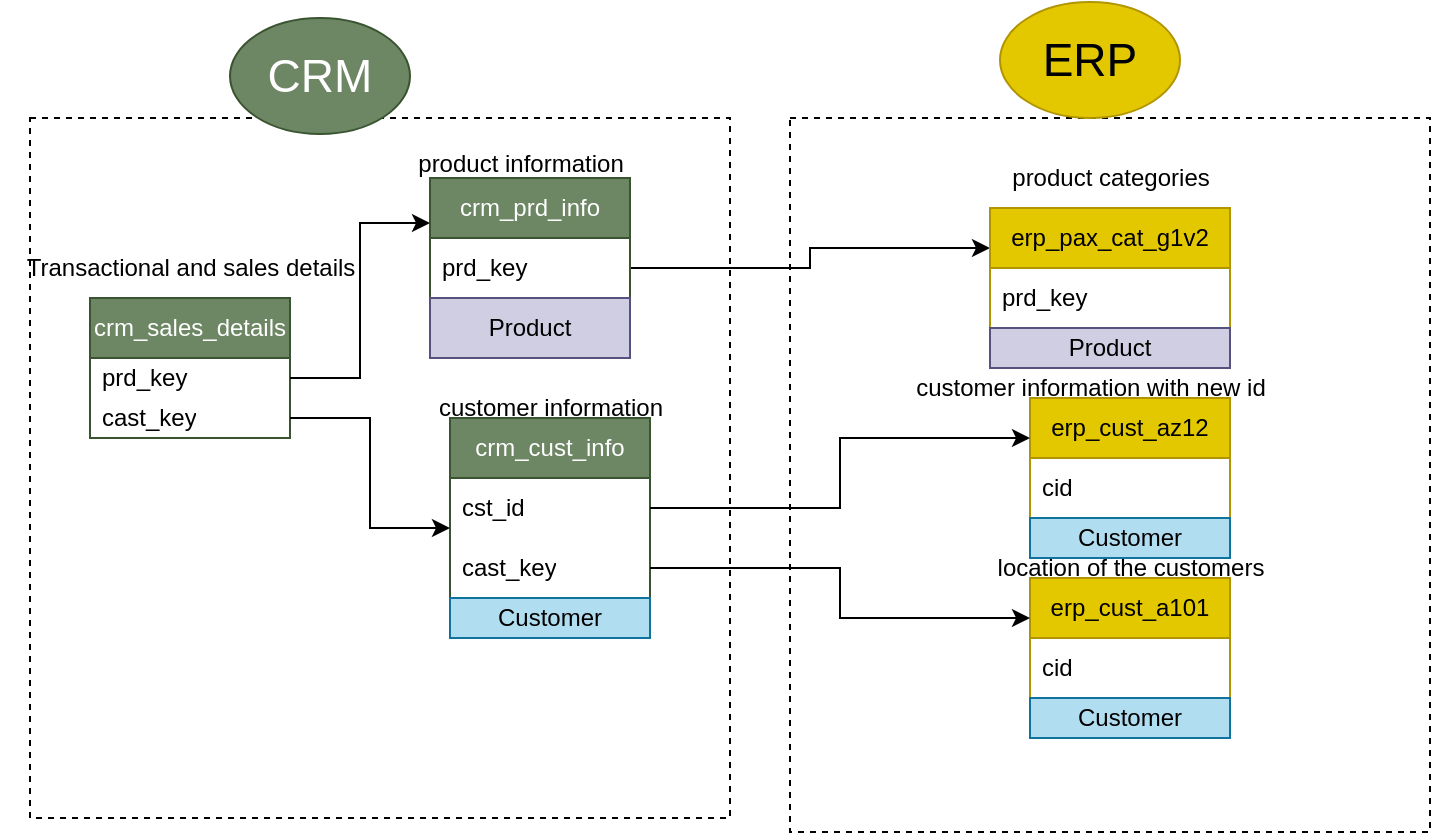 <mxfile version="27.0.5">
  <diagram name="Page-1" id="tbDwaLfAsDFxv02PIfy9">
    <mxGraphModel dx="786" dy="516" grid="1" gridSize="10" guides="1" tooltips="1" connect="1" arrows="1" fold="1" page="1" pageScale="1" pageWidth="827" pageHeight="1169" math="0" shadow="0">
      <root>
        <mxCell id="0" />
        <mxCell id="1" parent="0" />
        <mxCell id="u3hlW3w3LxPR9dRpYplt-1" value="crm_cust_info" style="swimlane;fontStyle=0;childLayout=stackLayout;horizontal=1;startSize=30;horizontalStack=0;resizeParent=1;resizeParentMax=0;resizeLast=0;collapsible=1;marginBottom=0;whiteSpace=wrap;html=1;fillColor=#6d8764;fontColor=#ffffff;strokeColor=#3A5431;" parent="1" vertex="1">
          <mxGeometry x="230" y="250" width="100" height="110" as="geometry" />
        </mxCell>
        <mxCell id="u3hlW3w3LxPR9dRpYplt-2" value="cst_id" style="text;strokeColor=none;fillColor=none;align=left;verticalAlign=middle;spacingLeft=4;spacingRight=4;overflow=hidden;points=[[0,0.5],[1,0.5]];portConstraint=eastwest;rotatable=0;whiteSpace=wrap;html=1;" parent="u3hlW3w3LxPR9dRpYplt-1" vertex="1">
          <mxGeometry y="30" width="100" height="30" as="geometry" />
        </mxCell>
        <mxCell id="u3hlW3w3LxPR9dRpYplt-22" value="cast_key" style="text;strokeColor=none;fillColor=none;align=left;verticalAlign=middle;spacingLeft=4;spacingRight=4;overflow=hidden;points=[[0,0.5],[1,0.5]];portConstraint=eastwest;rotatable=0;whiteSpace=wrap;html=1;" parent="u3hlW3w3LxPR9dRpYplt-1" vertex="1">
          <mxGeometry y="60" width="100" height="30" as="geometry" />
        </mxCell>
        <mxCell id="yD4RJdIuToJhyqVizePi-3" value="Customer" style="whiteSpace=wrap;html=1;fillColor=#b1ddf0;strokeColor=#10739e;fontColor=#000000;" vertex="1" parent="u3hlW3w3LxPR9dRpYplt-1">
          <mxGeometry y="90" width="100" height="20" as="geometry" />
        </mxCell>
        <mxCell id="u3hlW3w3LxPR9dRpYplt-5" value="customer information" style="text;html=1;align=center;verticalAlign=middle;resizable=0;points=[];autosize=1;strokeColor=none;fillColor=none;" parent="1" vertex="1">
          <mxGeometry x="210" y="230" width="140" height="30" as="geometry" />
        </mxCell>
        <mxCell id="u3hlW3w3LxPR9dRpYplt-32" style="edgeStyle=orthogonalEdgeStyle;rounded=0;orthogonalLoop=1;jettySize=auto;html=1;exitX=1;exitY=0.5;exitDx=0;exitDy=0;entryX=0;entryY=0.25;entryDx=0;entryDy=0;" parent="1" source="u3hlW3w3LxPR9dRpYplt-8" target="u3hlW3w3LxPR9dRpYplt-26" edge="1">
          <mxGeometry relative="1" as="geometry" />
        </mxCell>
        <mxCell id="u3hlW3w3LxPR9dRpYplt-8" value="crm_prd_info" style="swimlane;fontStyle=0;childLayout=stackLayout;horizontal=1;startSize=30;horizontalStack=0;resizeParent=1;resizeParentMax=0;resizeLast=0;collapsible=1;marginBottom=0;whiteSpace=wrap;html=1;fillColor=#6d8764;fontColor=#ffffff;strokeColor=#3A5431;" parent="1" vertex="1">
          <mxGeometry x="220" y="130" width="100" height="90" as="geometry" />
        </mxCell>
        <mxCell id="u3hlW3w3LxPR9dRpYplt-9" value="prd_key" style="text;strokeColor=none;fillColor=none;align=left;verticalAlign=middle;spacingLeft=4;spacingRight=4;overflow=hidden;points=[[0,0.5],[1,0.5]];portConstraint=eastwest;rotatable=0;whiteSpace=wrap;html=1;" parent="u3hlW3w3LxPR9dRpYplt-8" vertex="1">
          <mxGeometry y="30" width="100" height="30" as="geometry" />
        </mxCell>
        <mxCell id="yD4RJdIuToJhyqVizePi-2" value="Product" style="whiteSpace=wrap;html=1;fillColor=#d0cee2;strokeColor=#56517e;" vertex="1" parent="u3hlW3w3LxPR9dRpYplt-8">
          <mxGeometry y="60" width="100" height="30" as="geometry" />
        </mxCell>
        <mxCell id="u3hlW3w3LxPR9dRpYplt-10" value="product information" style="text;html=1;align=center;verticalAlign=middle;resizable=0;points=[];autosize=1;strokeColor=none;fillColor=none;" parent="1" vertex="1">
          <mxGeometry x="200" y="108" width="130" height="30" as="geometry" />
        </mxCell>
        <mxCell id="u3hlW3w3LxPR9dRpYplt-11" value="crm_sales_details" style="swimlane;fontStyle=0;childLayout=stackLayout;horizontal=1;startSize=30;horizontalStack=0;resizeParent=1;resizeParentMax=0;resizeLast=0;collapsible=1;marginBottom=0;whiteSpace=wrap;html=1;fillColor=#6d8764;fontColor=#ffffff;strokeColor=#3A5431;" parent="1" vertex="1">
          <mxGeometry x="50" y="190" width="100" height="70" as="geometry" />
        </mxCell>
        <mxCell id="u3hlW3w3LxPR9dRpYplt-12" value="prd_key" style="text;strokeColor=none;fillColor=none;align=left;verticalAlign=middle;spacingLeft=4;spacingRight=4;overflow=hidden;points=[[0,0.5],[1,0.5]];portConstraint=eastwest;rotatable=0;whiteSpace=wrap;html=1;" parent="u3hlW3w3LxPR9dRpYplt-11" vertex="1">
          <mxGeometry y="30" width="100" height="20" as="geometry" />
        </mxCell>
        <mxCell id="u3hlW3w3LxPR9dRpYplt-15" value="cast_key" style="text;strokeColor=none;fillColor=none;align=left;verticalAlign=middle;spacingLeft=4;spacingRight=4;overflow=hidden;points=[[0,0.5],[1,0.5]];portConstraint=eastwest;rotatable=0;whiteSpace=wrap;html=1;" parent="u3hlW3w3LxPR9dRpYplt-11" vertex="1">
          <mxGeometry y="50" width="100" height="20" as="geometry" />
        </mxCell>
        <mxCell id="u3hlW3w3LxPR9dRpYplt-16" value="Transactional and sales details" style="text;html=1;align=center;verticalAlign=middle;resizable=0;points=[];autosize=1;strokeColor=none;fillColor=none;" parent="1" vertex="1">
          <mxGeometry x="5" y="160" width="190" height="30" as="geometry" />
        </mxCell>
        <mxCell id="u3hlW3w3LxPR9dRpYplt-17" style="edgeStyle=orthogonalEdgeStyle;rounded=0;orthogonalLoop=1;jettySize=auto;html=1;exitX=1;exitY=0.5;exitDx=0;exitDy=0;entryX=0;entryY=0.25;entryDx=0;entryDy=0;" parent="1" source="u3hlW3w3LxPR9dRpYplt-12" target="u3hlW3w3LxPR9dRpYplt-8" edge="1">
          <mxGeometry relative="1" as="geometry" />
        </mxCell>
        <mxCell id="u3hlW3w3LxPR9dRpYplt-19" style="edgeStyle=orthogonalEdgeStyle;rounded=0;orthogonalLoop=1;jettySize=auto;html=1;exitX=1;exitY=0.5;exitDx=0;exitDy=0;" parent="1" source="u3hlW3w3LxPR9dRpYplt-15" target="u3hlW3w3LxPR9dRpYplt-1" edge="1">
          <mxGeometry relative="1" as="geometry" />
        </mxCell>
        <mxCell id="u3hlW3w3LxPR9dRpYplt-20" value="erp_cust_az12" style="swimlane;fontStyle=0;childLayout=stackLayout;horizontal=1;startSize=30;horizontalStack=0;resizeParent=1;resizeParentMax=0;resizeLast=0;collapsible=1;marginBottom=0;whiteSpace=wrap;html=1;fillColor=#e3c800;fontColor=#000000;strokeColor=#B09500;" parent="1" vertex="1">
          <mxGeometry x="520" y="240" width="100" height="80" as="geometry" />
        </mxCell>
        <mxCell id="u3hlW3w3LxPR9dRpYplt-21" value="cid" style="text;strokeColor=none;fillColor=none;align=left;verticalAlign=middle;spacingLeft=4;spacingRight=4;overflow=hidden;points=[[0,0.5],[1,0.5]];portConstraint=eastwest;rotatable=0;whiteSpace=wrap;html=1;" parent="u3hlW3w3LxPR9dRpYplt-20" vertex="1">
          <mxGeometry y="30" width="100" height="30" as="geometry" />
        </mxCell>
        <mxCell id="yD4RJdIuToJhyqVizePi-4" value="Customer" style="whiteSpace=wrap;html=1;fillColor=#b1ddf0;strokeColor=#10739e;fontColor=#000000;" vertex="1" parent="u3hlW3w3LxPR9dRpYplt-20">
          <mxGeometry y="60" width="100" height="20" as="geometry" />
        </mxCell>
        <mxCell id="u3hlW3w3LxPR9dRpYplt-23" value="customer information with new id" style="text;html=1;align=center;verticalAlign=middle;resizable=0;points=[];autosize=1;strokeColor=none;fillColor=none;" parent="1" vertex="1">
          <mxGeometry x="450" y="220" width="200" height="30" as="geometry" />
        </mxCell>
        <mxCell id="u3hlW3w3LxPR9dRpYplt-24" value="erp_cust_a101" style="swimlane;fontStyle=0;childLayout=stackLayout;horizontal=1;startSize=30;horizontalStack=0;resizeParent=1;resizeParentMax=0;resizeLast=0;collapsible=1;marginBottom=0;whiteSpace=wrap;html=1;fillColor=#e3c800;fontColor=#000000;strokeColor=#B09500;" parent="1" vertex="1">
          <mxGeometry x="520" y="330" width="100" height="80" as="geometry" />
        </mxCell>
        <mxCell id="u3hlW3w3LxPR9dRpYplt-25" value="cid" style="text;strokeColor=none;fillColor=none;align=left;verticalAlign=middle;spacingLeft=4;spacingRight=4;overflow=hidden;points=[[0,0.5],[1,0.5]];portConstraint=eastwest;rotatable=0;whiteSpace=wrap;html=1;" parent="u3hlW3w3LxPR9dRpYplt-24" vertex="1">
          <mxGeometry y="30" width="100" height="30" as="geometry" />
        </mxCell>
        <mxCell id="yD4RJdIuToJhyqVizePi-6" value="Customer" style="whiteSpace=wrap;html=1;fillColor=#b1ddf0;strokeColor=#10739e;fontColor=#000000;" vertex="1" parent="u3hlW3w3LxPR9dRpYplt-24">
          <mxGeometry y="60" width="100" height="20" as="geometry" />
        </mxCell>
        <mxCell id="u3hlW3w3LxPR9dRpYplt-26" value="erp_pax_cat_g1v2" style="swimlane;fontStyle=0;childLayout=stackLayout;horizontal=1;startSize=30;horizontalStack=0;resizeParent=1;resizeParentMax=0;resizeLast=0;collapsible=1;marginBottom=0;whiteSpace=wrap;html=1;fillColor=#e3c800;fontColor=#000000;strokeColor=#B09500;" parent="1" vertex="1">
          <mxGeometry x="500" y="145" width="120" height="80" as="geometry" />
        </mxCell>
        <mxCell id="u3hlW3w3LxPR9dRpYplt-27" value="prd_key" style="text;strokeColor=none;fillColor=none;align=left;verticalAlign=middle;spacingLeft=4;spacingRight=4;overflow=hidden;points=[[0,0.5],[1,0.5]];portConstraint=eastwest;rotatable=0;whiteSpace=wrap;html=1;" parent="u3hlW3w3LxPR9dRpYplt-26" vertex="1">
          <mxGeometry y="30" width="120" height="30" as="geometry" />
        </mxCell>
        <mxCell id="yD4RJdIuToJhyqVizePi-1" value="Product" style="whiteSpace=wrap;html=1;fillColor=#d0cee2;strokeColor=#56517e;" vertex="1" parent="u3hlW3w3LxPR9dRpYplt-26">
          <mxGeometry y="60" width="120" height="20" as="geometry" />
        </mxCell>
        <mxCell id="u3hlW3w3LxPR9dRpYplt-28" style="edgeStyle=orthogonalEdgeStyle;rounded=0;orthogonalLoop=1;jettySize=auto;html=1;exitX=1;exitY=0.5;exitDx=0;exitDy=0;entryX=0;entryY=0.25;entryDx=0;entryDy=0;" parent="1" source="u3hlW3w3LxPR9dRpYplt-2" target="u3hlW3w3LxPR9dRpYplt-20" edge="1">
          <mxGeometry relative="1" as="geometry" />
        </mxCell>
        <mxCell id="u3hlW3w3LxPR9dRpYplt-29" style="edgeStyle=orthogonalEdgeStyle;rounded=0;orthogonalLoop=1;jettySize=auto;html=1;exitX=1;exitY=0.5;exitDx=0;exitDy=0;entryX=0;entryY=0.25;entryDx=0;entryDy=0;" parent="1" source="u3hlW3w3LxPR9dRpYplt-22" target="u3hlW3w3LxPR9dRpYplt-24" edge="1">
          <mxGeometry relative="1" as="geometry" />
        </mxCell>
        <mxCell id="u3hlW3w3LxPR9dRpYplt-30" value="location of the customers" style="text;html=1;align=center;verticalAlign=middle;resizable=0;points=[];autosize=1;strokeColor=none;fillColor=none;" parent="1" vertex="1">
          <mxGeometry x="490" y="310" width="160" height="30" as="geometry" />
        </mxCell>
        <mxCell id="u3hlW3w3LxPR9dRpYplt-31" value="product categories" style="text;html=1;align=center;verticalAlign=middle;resizable=0;points=[];autosize=1;strokeColor=none;fillColor=none;" parent="1" vertex="1">
          <mxGeometry x="500" y="115" width="120" height="30" as="geometry" />
        </mxCell>
        <mxCell id="u3hlW3w3LxPR9dRpYplt-33" value="" style="rounded=0;whiteSpace=wrap;html=1;dashed=1;fillColor=none;" parent="1" vertex="1">
          <mxGeometry x="20" y="100" width="350" height="350" as="geometry" />
        </mxCell>
        <mxCell id="u3hlW3w3LxPR9dRpYplt-35" value="" style="rounded=0;whiteSpace=wrap;html=1;fillColor=none;dashed=1;" parent="1" vertex="1">
          <mxGeometry x="400" y="100" width="320" height="357" as="geometry" />
        </mxCell>
        <mxCell id="u3hlW3w3LxPR9dRpYplt-37" value="&lt;font style=&quot;font-size: 23px;&quot;&gt;CRM&lt;/font&gt;" style="ellipse;whiteSpace=wrap;html=1;fillColor=#6d8764;fontColor=#ffffff;strokeColor=#3A5431;" parent="1" vertex="1">
          <mxGeometry x="120" y="50" width="90" height="58" as="geometry" />
        </mxCell>
        <mxCell id="u3hlW3w3LxPR9dRpYplt-38" value="&lt;span style=&quot;font-size: 23px;&quot;&gt;ERP&lt;/span&gt;" style="ellipse;whiteSpace=wrap;html=1;fillColor=#e3c800;fontColor=#000000;strokeColor=#B09500;" parent="1" vertex="1">
          <mxGeometry x="505" y="42" width="90" height="58" as="geometry" />
        </mxCell>
      </root>
    </mxGraphModel>
  </diagram>
</mxfile>
